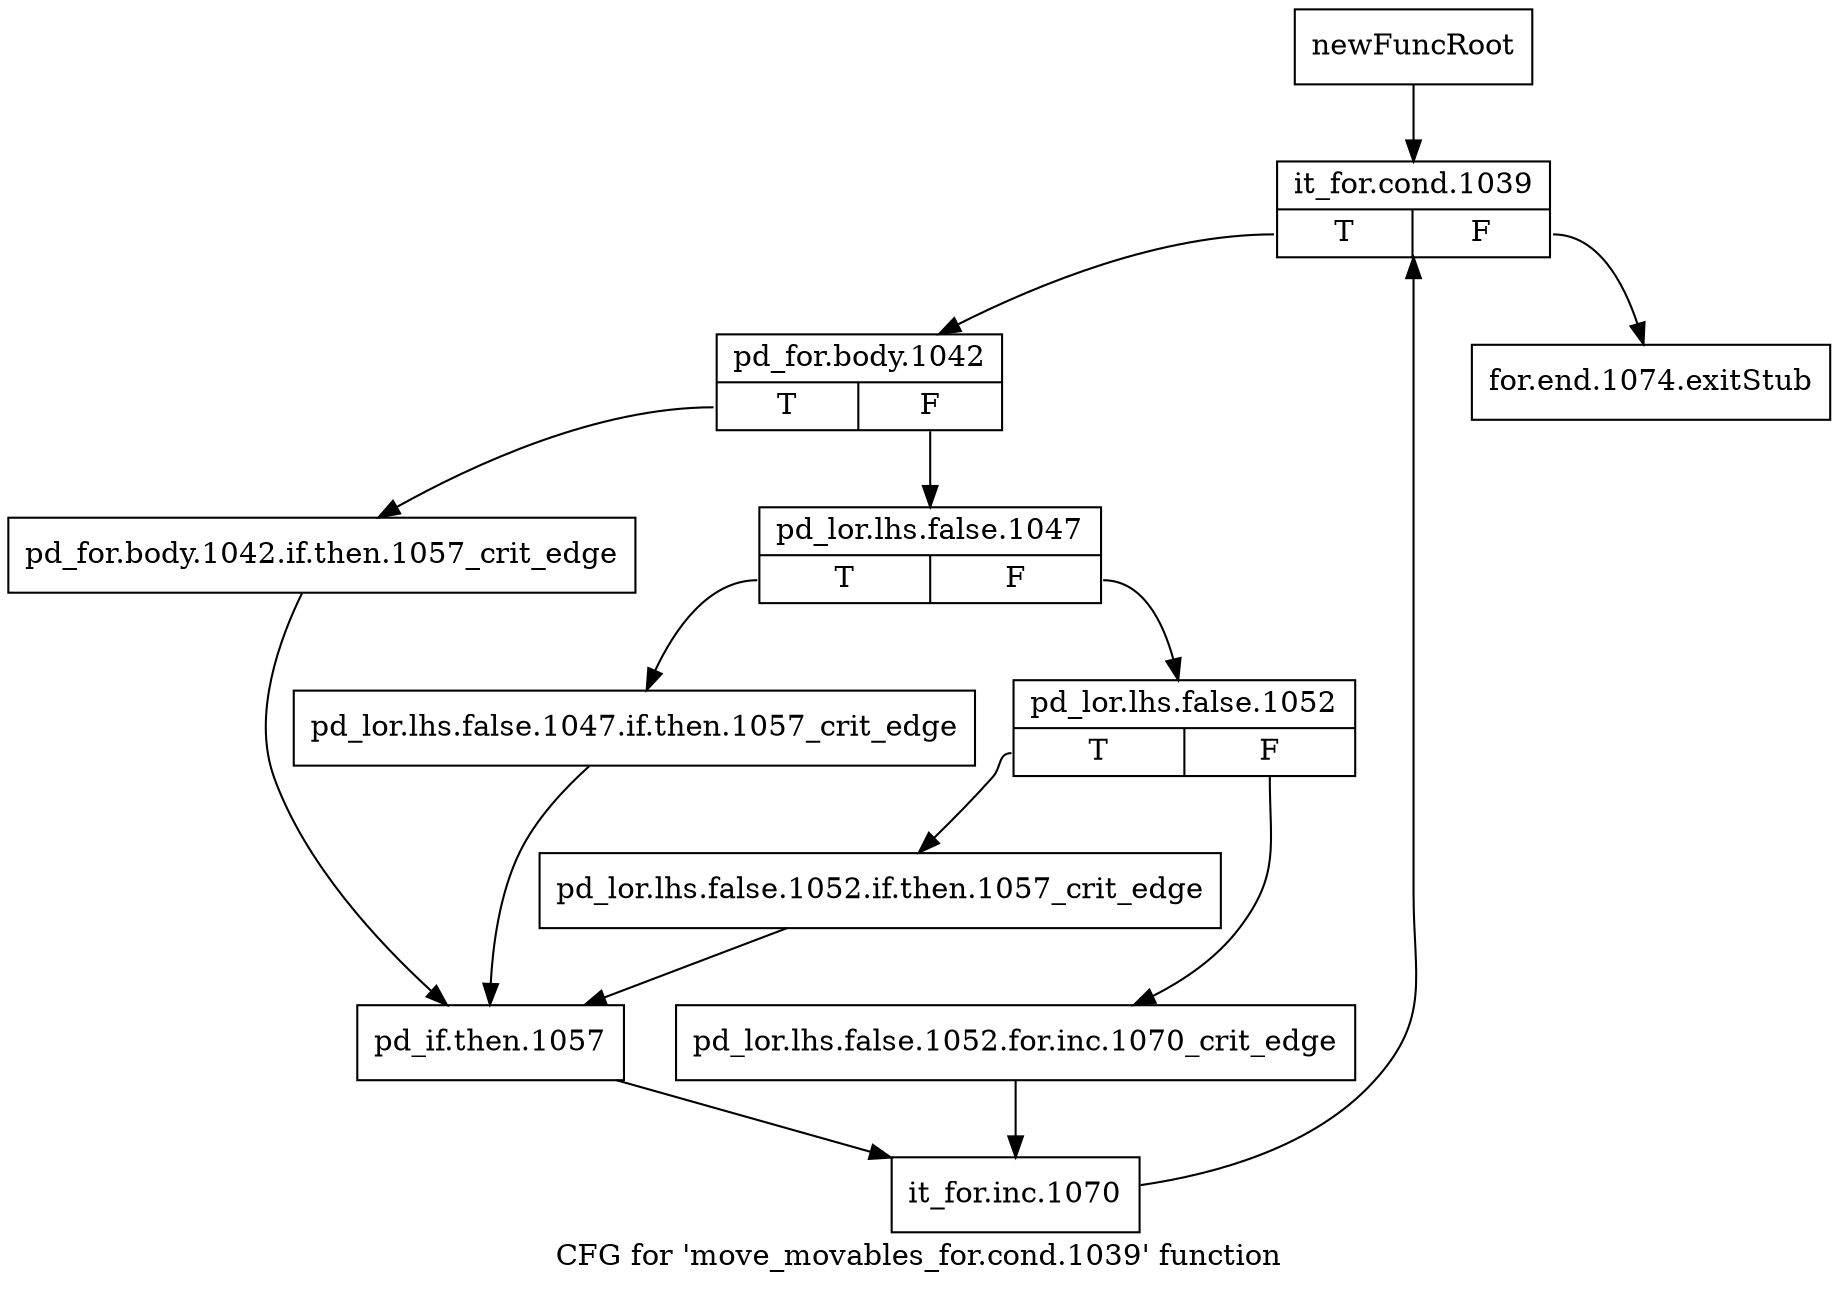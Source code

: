 digraph "CFG for 'move_movables_for.cond.1039' function" {
	label="CFG for 'move_movables_for.cond.1039' function";

	Node0xb57a2a0 [shape=record,label="{newFuncRoot}"];
	Node0xb57a2a0 -> Node0xb57a340;
	Node0xb57a2f0 [shape=record,label="{for.end.1074.exitStub}"];
	Node0xb57a340 [shape=record,label="{it_for.cond.1039|{<s0>T|<s1>F}}"];
	Node0xb57a340:s0 -> Node0xb57a390;
	Node0xb57a340:s1 -> Node0xb57a2f0;
	Node0xb57a390 [shape=record,label="{pd_for.body.1042|{<s0>T|<s1>F}}"];
	Node0xb57a390:s0 -> Node0xb57a570;
	Node0xb57a390:s1 -> Node0xb57a3e0;
	Node0xb57a3e0 [shape=record,label="{pd_lor.lhs.false.1047|{<s0>T|<s1>F}}"];
	Node0xb57a3e0:s0 -> Node0xb57a520;
	Node0xb57a3e0:s1 -> Node0xb57a430;
	Node0xb57a430 [shape=record,label="{pd_lor.lhs.false.1052|{<s0>T|<s1>F}}"];
	Node0xb57a430:s0 -> Node0xb57a4d0;
	Node0xb57a430:s1 -> Node0xb57a480;
	Node0xb57a480 [shape=record,label="{pd_lor.lhs.false.1052.for.inc.1070_crit_edge}"];
	Node0xb57a480 -> Node0xb57a610;
	Node0xb57a4d0 [shape=record,label="{pd_lor.lhs.false.1052.if.then.1057_crit_edge}"];
	Node0xb57a4d0 -> Node0xb57a5c0;
	Node0xb57a520 [shape=record,label="{pd_lor.lhs.false.1047.if.then.1057_crit_edge}"];
	Node0xb57a520 -> Node0xb57a5c0;
	Node0xb57a570 [shape=record,label="{pd_for.body.1042.if.then.1057_crit_edge}"];
	Node0xb57a570 -> Node0xb57a5c0;
	Node0xb57a5c0 [shape=record,label="{pd_if.then.1057}"];
	Node0xb57a5c0 -> Node0xb57a610;
	Node0xb57a610 [shape=record,label="{it_for.inc.1070}"];
	Node0xb57a610 -> Node0xb57a340;
}
